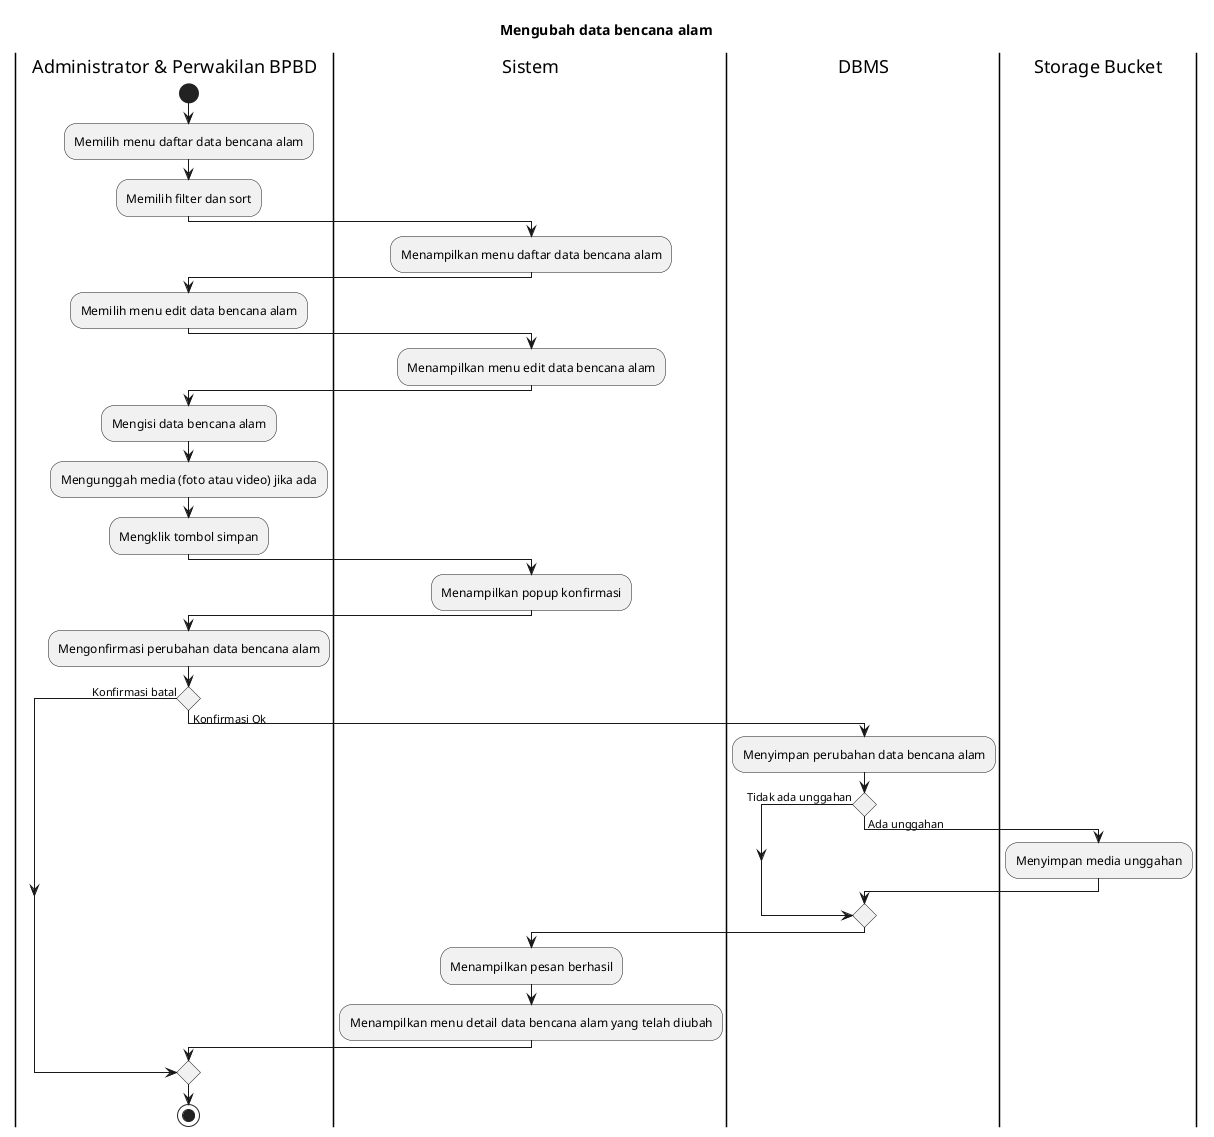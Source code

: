 @startuml UC-MGDISASTER-008 - Mengubah data bencana alam
title Mengubah data bencana alam

|Administrator & Perwakilan BPBD|
start
:Memilih menu daftar data bencana alam;
:Memilih filter dan sort;

|Sistem|
:Menampilkan menu daftar data bencana alam;

|Administrator & Perwakilan BPBD|
:Memilih menu edit data bencana alam;

|Sistem|
:Menampilkan menu edit data bencana alam;

|Administrator & Perwakilan BPBD|
:Mengisi data bencana alam;
:Mengunggah media (foto atau video) jika ada;
:Mengklik tombol simpan;

|Sistem|
:Menampilkan popup konfirmasi;

|Administrator & Perwakilan BPBD|
:Mengonfirmasi perubahan data bencana alam;

if () then (Konfirmasi batal)
else (Konfirmasi Ok)
  |DBMS|
  :Menyimpan perubahan data bencana alam;

  if () then (Tidak ada unggahan)
  else (Ada unggahan)
    |Storage Bucket|
    :Menyimpan media unggahan;
  endif

  |Sistem|
  :Menampilkan pesan berhasil;
  :Menampilkan menu detail data bencana alam yang telah diubah;
endif

|Administrator & Perwakilan BPBD|
stop

@enduml